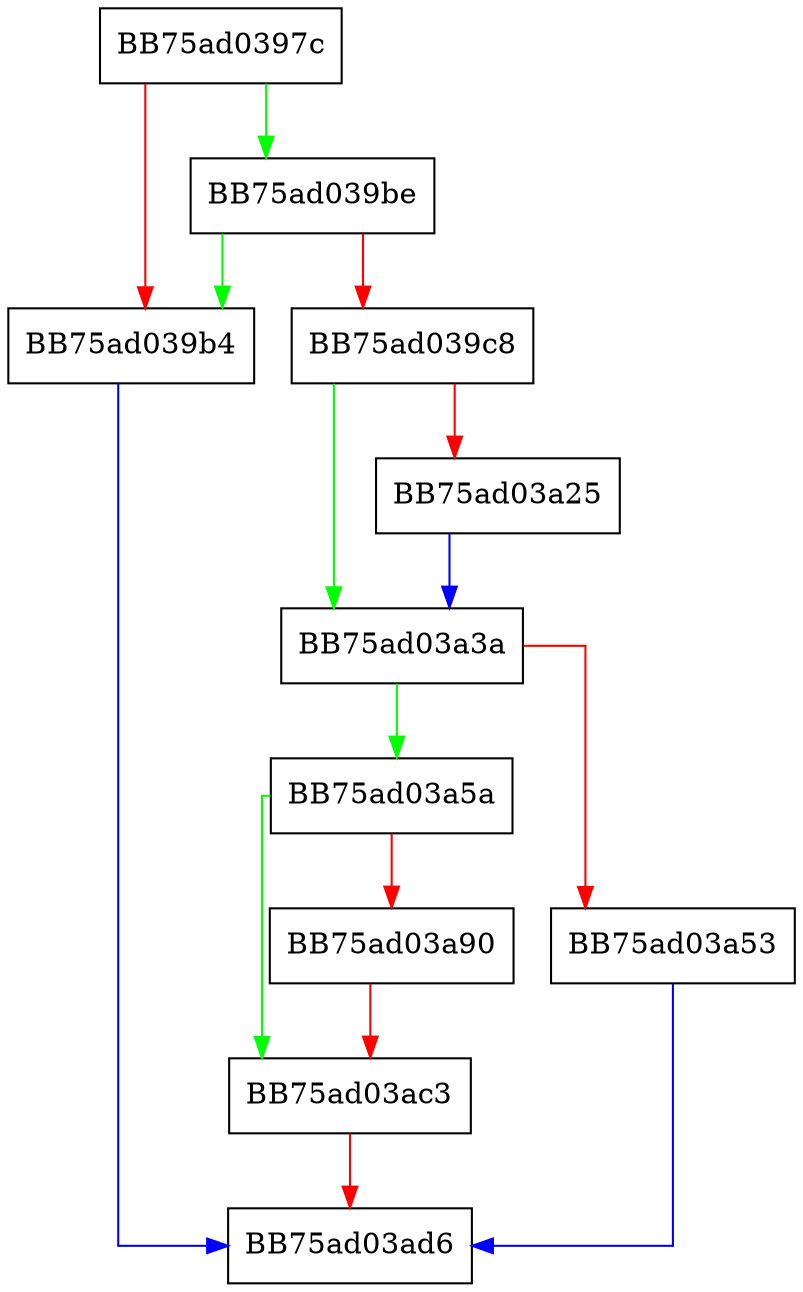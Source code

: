 digraph SymCryptRsaPssVerify {
  node [shape="box"];
  graph [splines=ortho];
  BB75ad0397c -> BB75ad039be [color="green"];
  BB75ad0397c -> BB75ad039b4 [color="red"];
  BB75ad039b4 -> BB75ad03ad6 [color="blue"];
  BB75ad039be -> BB75ad039b4 [color="green"];
  BB75ad039be -> BB75ad039c8 [color="red"];
  BB75ad039c8 -> BB75ad03a3a [color="green"];
  BB75ad039c8 -> BB75ad03a25 [color="red"];
  BB75ad03a25 -> BB75ad03a3a [color="blue"];
  BB75ad03a3a -> BB75ad03a5a [color="green"];
  BB75ad03a3a -> BB75ad03a53 [color="red"];
  BB75ad03a53 -> BB75ad03ad6 [color="blue"];
  BB75ad03a5a -> BB75ad03ac3 [color="green"];
  BB75ad03a5a -> BB75ad03a90 [color="red"];
  BB75ad03a90 -> BB75ad03ac3 [color="red"];
  BB75ad03ac3 -> BB75ad03ad6 [color="red"];
}